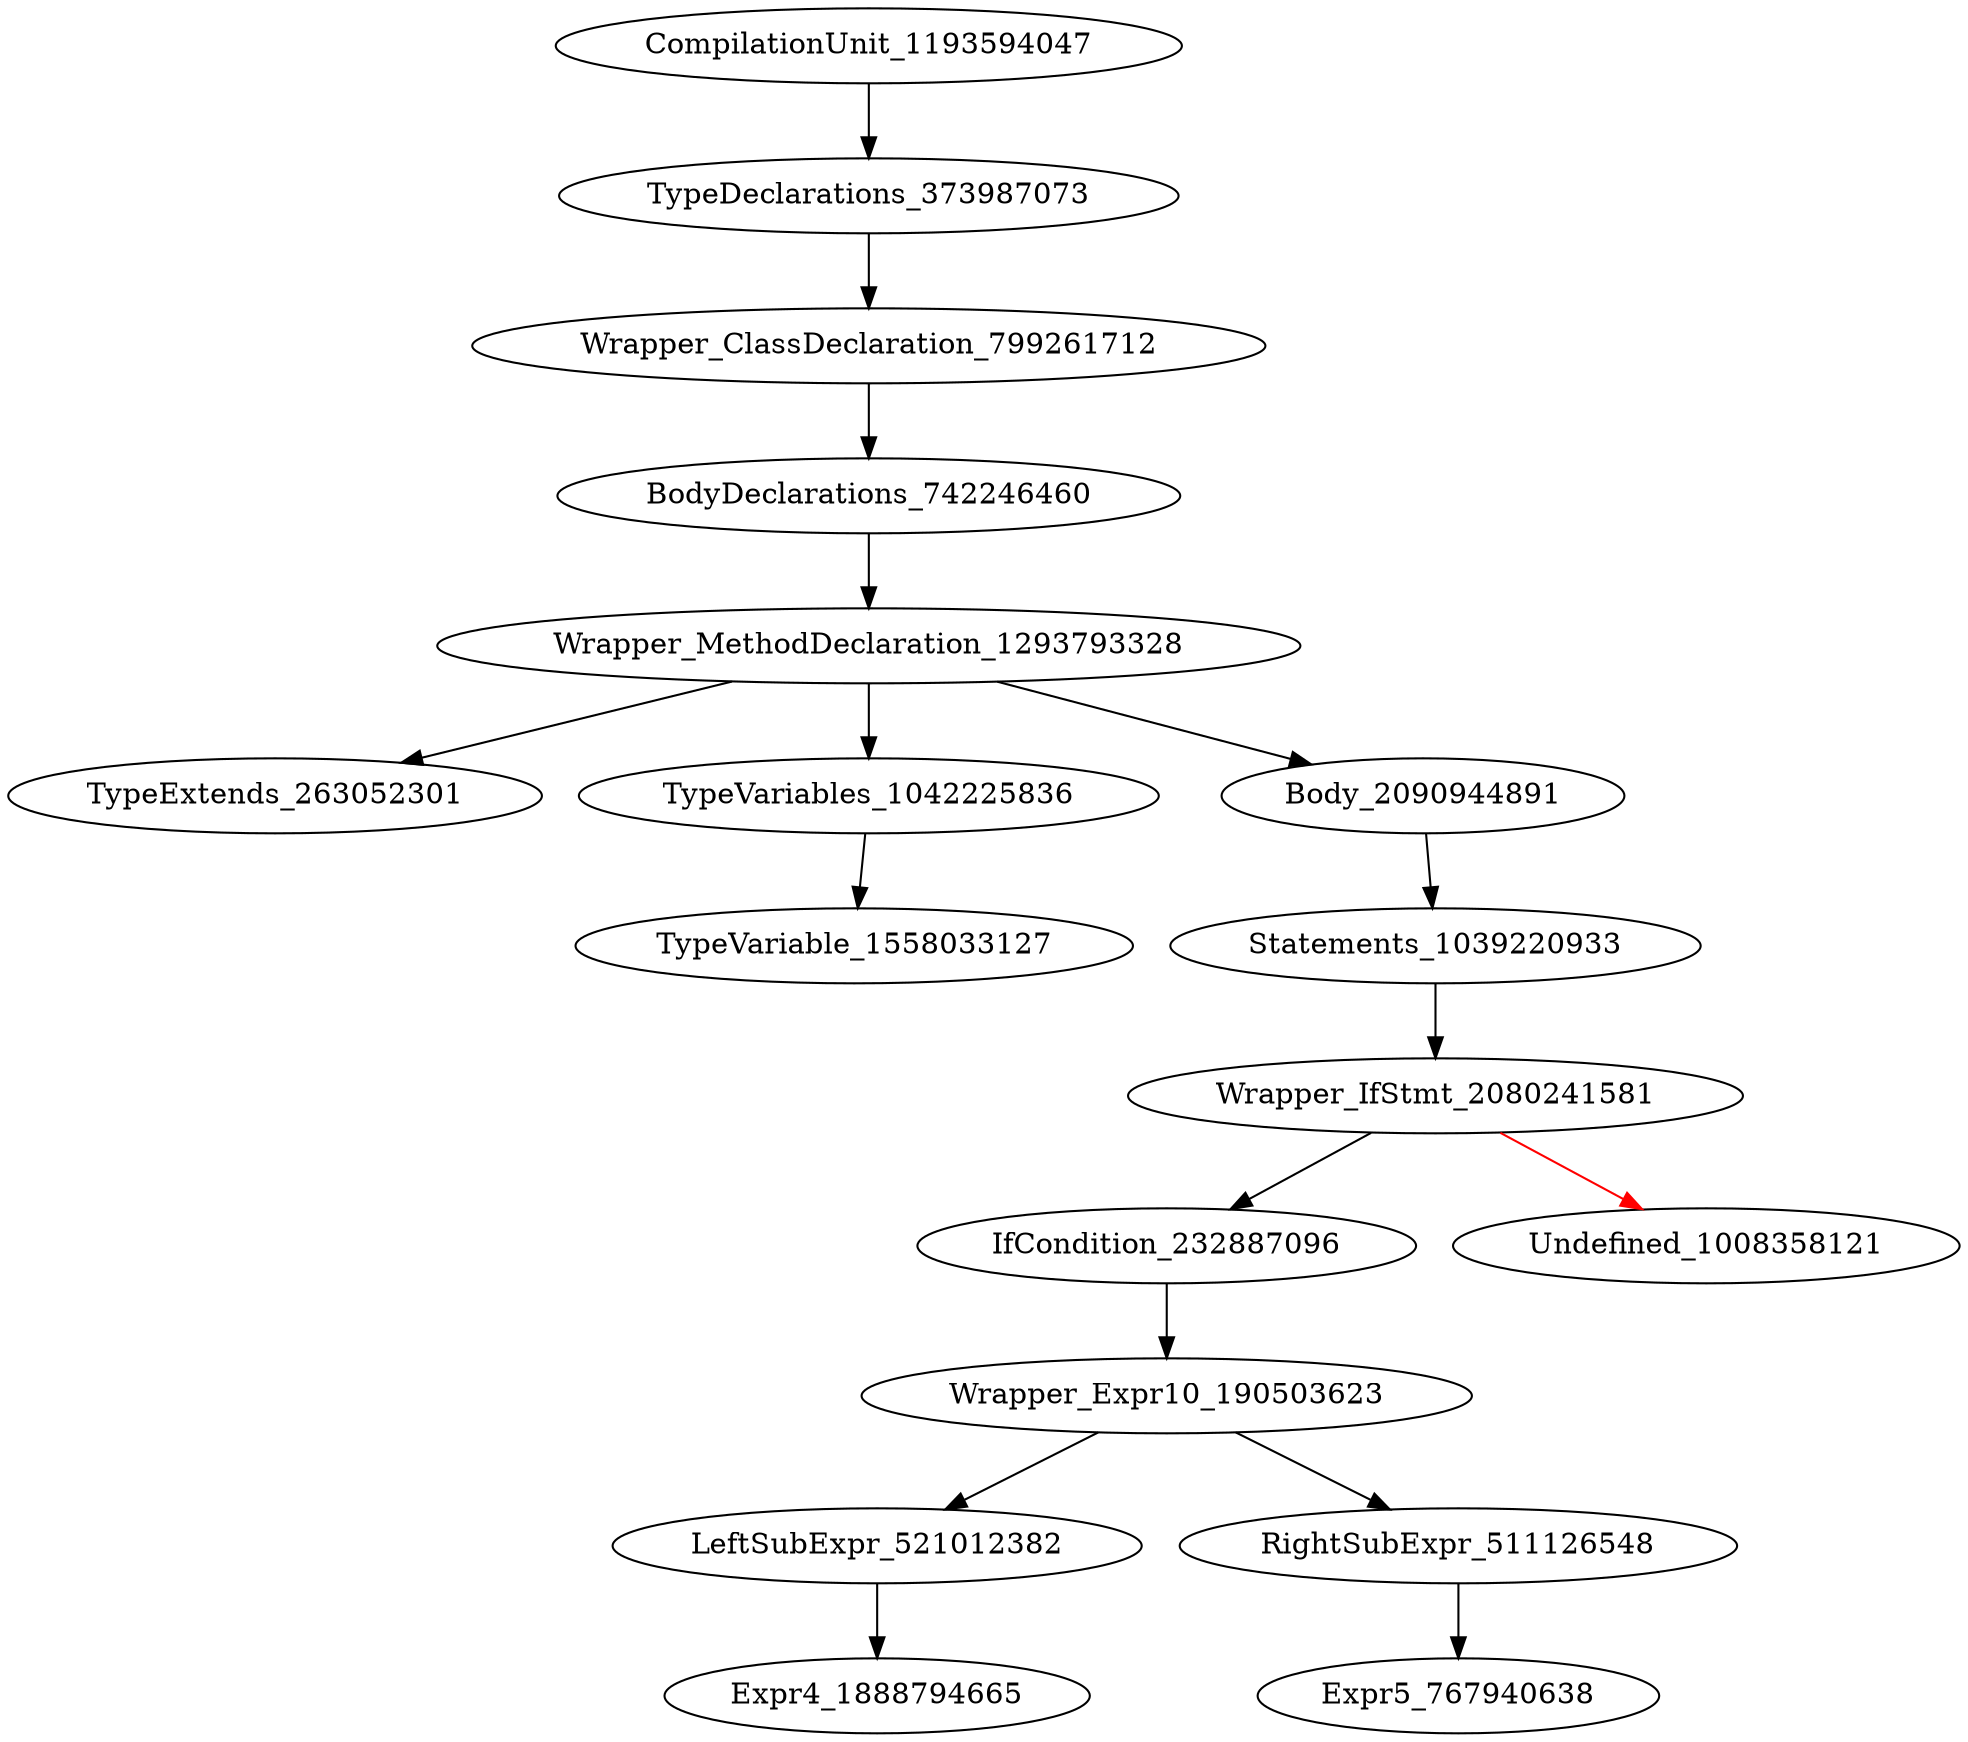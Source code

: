 digraph {
CompilationUnit_1193594047 -> TypeDeclarations_373987073
TypeDeclarations_373987073 -> Wrapper_ClassDeclaration_799261712
Wrapper_ClassDeclaration_799261712 -> BodyDeclarations_742246460
BodyDeclarations_742246460 -> Wrapper_MethodDeclaration_1293793328
Wrapper_MethodDeclaration_1293793328 -> TypeExtends_263052301
Wrapper_MethodDeclaration_1293793328 -> TypeVariables_1042225836
Wrapper_MethodDeclaration_1293793328 -> Body_2090944891
TypeVariables_1042225836 -> TypeVariable_1558033127
Body_2090944891 -> Statements_1039220933
Statements_1039220933 -> Wrapper_IfStmt_2080241581
Wrapper_IfStmt_2080241581 -> IfCondition_232887096
Wrapper_IfStmt_2080241581 -> Undefined_1008358121 [color = red] 
IfCondition_232887096 -> Wrapper_Expr10_190503623
Wrapper_Expr10_190503623 -> LeftSubExpr_521012382
Wrapper_Expr10_190503623 -> RightSubExpr_511126548
LeftSubExpr_521012382 -> Expr4_1888794665
RightSubExpr_511126548 -> Expr5_767940638
}